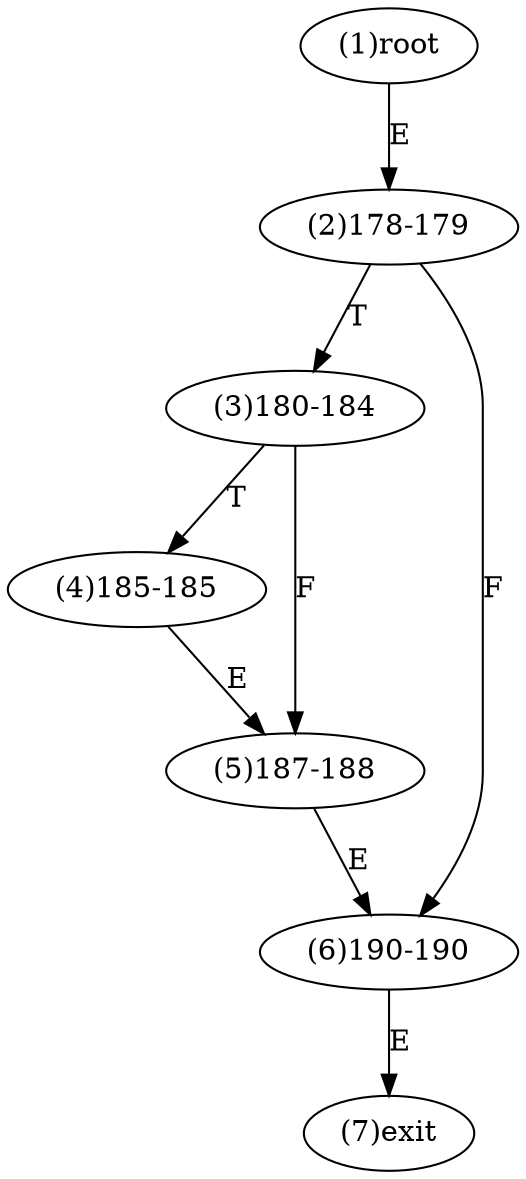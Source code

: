 digraph "" { 
1[ label="(1)root"];
2[ label="(2)178-179"];
3[ label="(3)180-184"];
4[ label="(4)185-185"];
5[ label="(5)187-188"];
6[ label="(6)190-190"];
7[ label="(7)exit"];
1->2[ label="E"];
2->6[ label="F"];
2->3[ label="T"];
3->5[ label="F"];
3->4[ label="T"];
4->5[ label="E"];
5->6[ label="E"];
6->7[ label="E"];
}